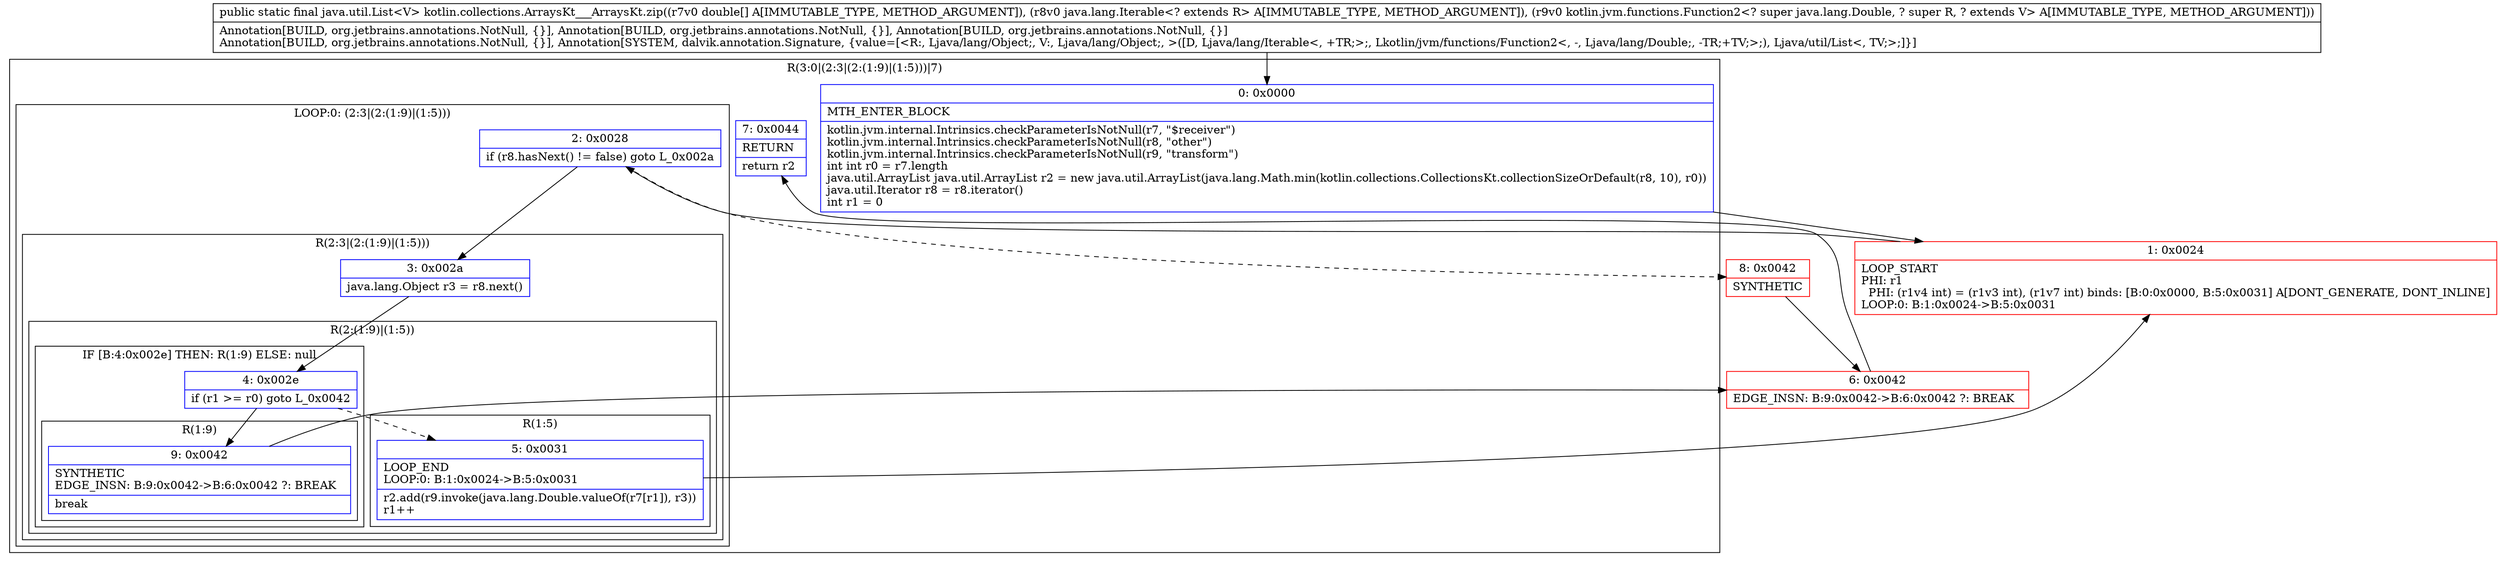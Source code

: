 digraph "CFG forkotlin.collections.ArraysKt___ArraysKt.zip([DLjava\/lang\/Iterable;Lkotlin\/jvm\/functions\/Function2;)Ljava\/util\/List;" {
subgraph cluster_Region_1146878763 {
label = "R(3:0|(2:3|(2:(1:9)|(1:5)))|7)";
node [shape=record,color=blue];
Node_0 [shape=record,label="{0\:\ 0x0000|MTH_ENTER_BLOCK\l|kotlin.jvm.internal.Intrinsics.checkParameterIsNotNull(r7, \"$receiver\")\lkotlin.jvm.internal.Intrinsics.checkParameterIsNotNull(r8, \"other\")\lkotlin.jvm.internal.Intrinsics.checkParameterIsNotNull(r9, \"transform\")\lint int r0 = r7.length\ljava.util.ArrayList java.util.ArrayList r2 = new java.util.ArrayList(java.lang.Math.min(kotlin.collections.CollectionsKt.collectionSizeOrDefault(r8, 10), r0))\ljava.util.Iterator r8 = r8.iterator()\lint r1 = 0\l}"];
subgraph cluster_LoopRegion_1604700142 {
label = "LOOP:0: (2:3|(2:(1:9)|(1:5)))";
node [shape=record,color=blue];
Node_2 [shape=record,label="{2\:\ 0x0028|if (r8.hasNext() != false) goto L_0x002a\l}"];
subgraph cluster_Region_1327337092 {
label = "R(2:3|(2:(1:9)|(1:5)))";
node [shape=record,color=blue];
Node_3 [shape=record,label="{3\:\ 0x002a|java.lang.Object r3 = r8.next()\l}"];
subgraph cluster_Region_481059340 {
label = "R(2:(1:9)|(1:5))";
node [shape=record,color=blue];
subgraph cluster_IfRegion_1357084110 {
label = "IF [B:4:0x002e] THEN: R(1:9) ELSE: null";
node [shape=record,color=blue];
Node_4 [shape=record,label="{4\:\ 0x002e|if (r1 \>= r0) goto L_0x0042\l}"];
subgraph cluster_Region_1939163393 {
label = "R(1:9)";
node [shape=record,color=blue];
Node_9 [shape=record,label="{9\:\ 0x0042|SYNTHETIC\lEDGE_INSN: B:9:0x0042\-\>B:6:0x0042 ?: BREAK  \l|break\l}"];
}
}
subgraph cluster_Region_860434049 {
label = "R(1:5)";
node [shape=record,color=blue];
Node_5 [shape=record,label="{5\:\ 0x0031|LOOP_END\lLOOP:0: B:1:0x0024\-\>B:5:0x0031\l|r2.add(r9.invoke(java.lang.Double.valueOf(r7[r1]), r3))\lr1++\l}"];
}
}
}
}
Node_7 [shape=record,label="{7\:\ 0x0044|RETURN\l|return r2\l}"];
}
Node_1 [shape=record,color=red,label="{1\:\ 0x0024|LOOP_START\lPHI: r1 \l  PHI: (r1v4 int) = (r1v3 int), (r1v7 int) binds: [B:0:0x0000, B:5:0x0031] A[DONT_GENERATE, DONT_INLINE]\lLOOP:0: B:1:0x0024\-\>B:5:0x0031\l}"];
Node_6 [shape=record,color=red,label="{6\:\ 0x0042|EDGE_INSN: B:9:0x0042\-\>B:6:0x0042 ?: BREAK  \l}"];
Node_8 [shape=record,color=red,label="{8\:\ 0x0042|SYNTHETIC\l}"];
MethodNode[shape=record,label="{public static final java.util.List\<V\> kotlin.collections.ArraysKt___ArraysKt.zip((r7v0 double[] A[IMMUTABLE_TYPE, METHOD_ARGUMENT]), (r8v0 java.lang.Iterable\<? extends R\> A[IMMUTABLE_TYPE, METHOD_ARGUMENT]), (r9v0 kotlin.jvm.functions.Function2\<? super java.lang.Double, ? super R, ? extends V\> A[IMMUTABLE_TYPE, METHOD_ARGUMENT]))  | Annotation[BUILD, org.jetbrains.annotations.NotNull, \{\}], Annotation[BUILD, org.jetbrains.annotations.NotNull, \{\}], Annotation[BUILD, org.jetbrains.annotations.NotNull, \{\}]\lAnnotation[BUILD, org.jetbrains.annotations.NotNull, \{\}], Annotation[SYSTEM, dalvik.annotation.Signature, \{value=[\<R:, Ljava\/lang\/Object;, V:, Ljava\/lang\/Object;, \>([D, Ljava\/lang\/Iterable\<, +TR;\>;, Lkotlin\/jvm\/functions\/Function2\<, \-, Ljava\/lang\/Double;, \-TR;+TV;\>;), Ljava\/util\/List\<, TV;\>;]\}]\l}"];
MethodNode -> Node_0;
Node_0 -> Node_1;
Node_2 -> Node_3;
Node_2 -> Node_8[style=dashed];
Node_3 -> Node_4;
Node_4 -> Node_5[style=dashed];
Node_4 -> Node_9;
Node_9 -> Node_6;
Node_5 -> Node_1;
Node_1 -> Node_2;
Node_6 -> Node_7;
Node_8 -> Node_6;
}

